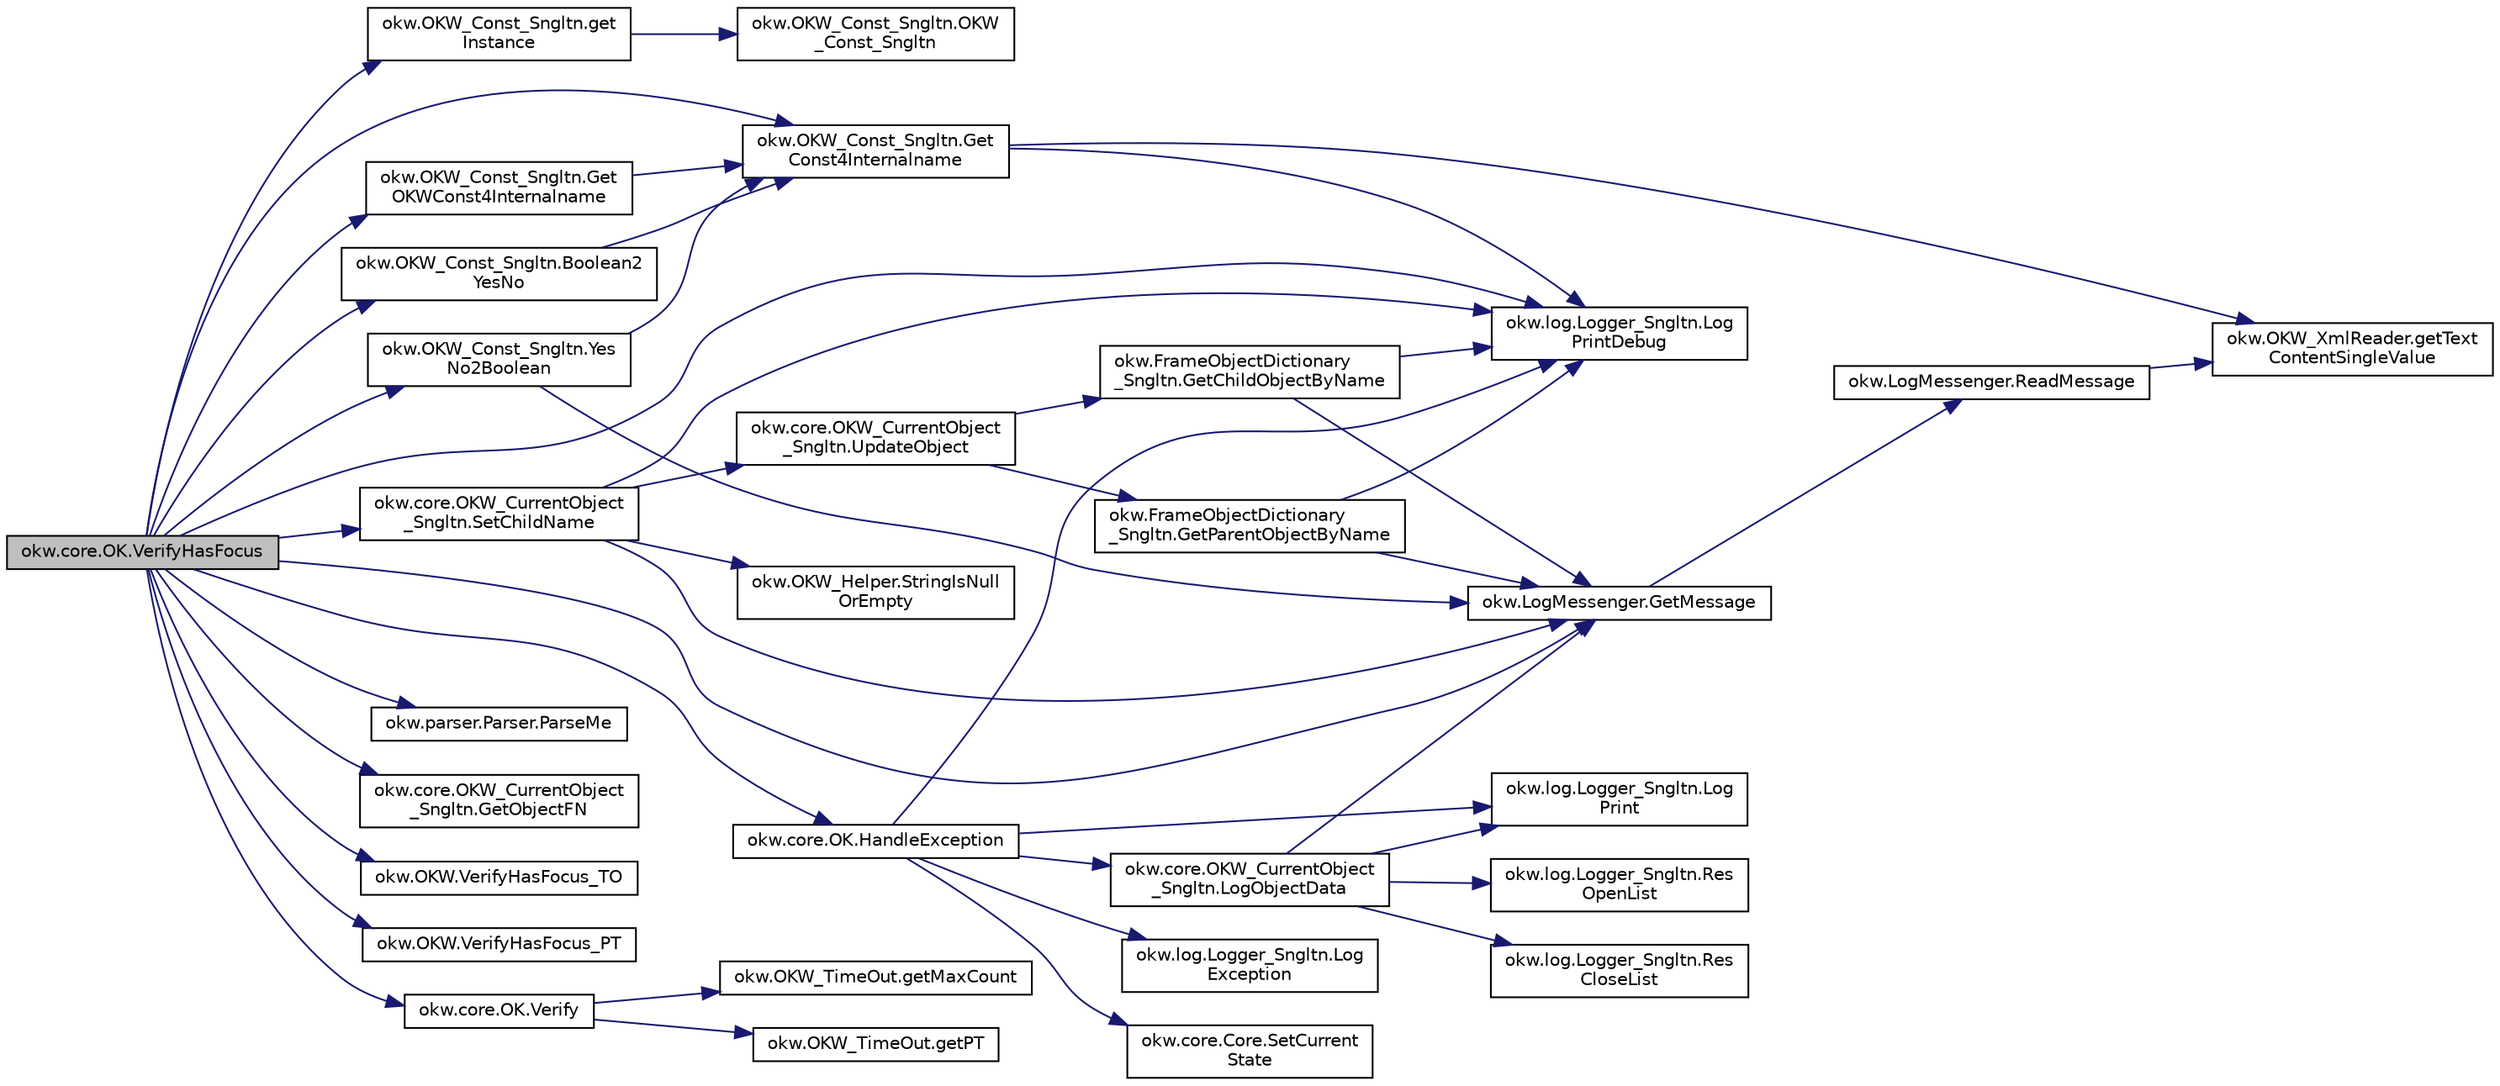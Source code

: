 digraph "okw.core.OK.VerifyHasFocus"
{
 // INTERACTIVE_SVG=YES
  edge [fontname="Helvetica",fontsize="10",labelfontname="Helvetica",labelfontsize="10"];
  node [fontname="Helvetica",fontsize="10",shape=record];
  rankdir="LR";
  Node1018 [label="okw.core.OK.VerifyHasFocus",height=0.2,width=0.4,color="black", fillcolor="grey75", style="filled", fontcolor="black"];
  Node1018 -> Node1019 [color="midnightblue",fontsize="10",style="solid",fontname="Helvetica"];
  Node1019 [label="okw.OKW_Const_Sngltn.get\lInstance",height=0.2,width=0.4,color="black", fillcolor="white", style="filled",URL="$classokw_1_1_o_k_w___const___sngltn.html#afdb8f095b58cbd870dbb8eb353e3b0bf",tooltip="Holt die einzige Instanz dieser Klasse. "];
  Node1019 -> Node1020 [color="midnightblue",fontsize="10",style="solid",fontname="Helvetica"];
  Node1020 [label="okw.OKW_Const_Sngltn.OKW\l_Const_Sngltn",height=0.2,width=0.4,color="black", fillcolor="white", style="filled",URL="$classokw_1_1_o_k_w___const___sngltn.html#a8404c43fc549df30d37c369c7d6e89ae",tooltip="Privater Konstruktor ohne Parameter im Entwurfsmuster Singelton initialisiert die Klasse OKW_Const..."];
  Node1018 -> Node1021 [color="midnightblue",fontsize="10",style="solid",fontname="Helvetica"];
  Node1021 [label="okw.OKW_Const_Sngltn.Get\lOKWConst4Internalname",height=0.2,width=0.4,color="black", fillcolor="white", style="filled",URL="$classokw_1_1_o_k_w___const___sngltn.html#a02c05c79f7ea6e862a81a64ce23941fd",tooltip="Methode ermittelt für Internalname und der aktuell eingestellten Sprache den Wert für OKWConst..."];
  Node1021 -> Node1022 [color="midnightblue",fontsize="10",style="solid",fontname="Helvetica"];
  Node1022 [label="okw.OKW_Const_Sngltn.Get\lConst4Internalname",height=0.2,width=0.4,color="black", fillcolor="white", style="filled",URL="$classokw_1_1_o_k_w___const___sngltn.html#a51cde06bf07e855ba4d69ff36b9a27f7",tooltip="Methode ermittelt für Internalname und der aktuell eingestellten Sprache den Wert für Const..."];
  Node1022 -> Node1023 [color="midnightblue",fontsize="10",style="solid",fontname="Helvetica"];
  Node1023 [label="okw.log.Logger_Sngltn.Log\lPrintDebug",height=0.2,width=0.4,color="black", fillcolor="white", style="filled",URL="$classokw_1_1log_1_1_logger___sngltn.html#a313f97c79ba4662d9daaf7f537dd02f4",tooltip="Loggt eine Nachricht. "];
  Node1022 -> Node1024 [color="midnightblue",fontsize="10",style="solid",fontname="Helvetica"];
  Node1024 [label="okw.OKW_XmlReader.getText\lContentSingleValue",height=0.2,width=0.4,color="black", fillcolor="white", style="filled",URL="$classokw_1_1_o_k_w___xml_reader.html#ab920b5335a2e1429c14cc5f8e79f39eb",tooltip="Lies den TextContent eines Tag. "];
  Node1018 -> Node1023 [color="midnightblue",fontsize="10",style="solid",fontname="Helvetica"];
  Node1018 -> Node1025 [color="midnightblue",fontsize="10",style="solid",fontname="Helvetica"];
  Node1025 [label="okw.LogMessenger.GetMessage",height=0.2,width=0.4,color="black", fillcolor="white", style="filled",URL="$classokw_1_1_log_messenger.html#af225d1f037d47b3b085175c09d78bdd2",tooltip="Holt die Log-Meldung für MethodeNmae/Textkey ohne weitere Parameter. "];
  Node1025 -> Node1026 [color="midnightblue",fontsize="10",style="solid",fontname="Helvetica"];
  Node1026 [label="okw.LogMessenger.ReadMessage",height=0.2,width=0.4,color="black", fillcolor="white", style="filled",URL="$classokw_1_1_log_messenger.html#a530cd6ab82ec82a04206a2e976ec06e3",tooltip="Interne Kernfunktion holt die Log-Meldung mit Platzhaltern aus der XML-Datei. "];
  Node1026 -> Node1024 [color="midnightblue",fontsize="10",style="solid",fontname="Helvetica"];
  Node1018 -> Node1027 [color="midnightblue",fontsize="10",style="solid",fontname="Helvetica"];
  Node1027 [label="okw.parser.Parser.ParseMe",height=0.2,width=0.4,color="black", fillcolor="white", style="filled",URL="$classokw_1_1parser_1_1_parser.html#a46afb901847316c744413ce473ecada3",tooltip="Parst einen _List&lt string&gt, ersetzt die Parser-Schlüsslewörter durch Werte. "];
  Node1018 -> Node1022 [color="midnightblue",fontsize="10",style="solid",fontname="Helvetica"];
  Node1018 -> Node1028 [color="midnightblue",fontsize="10",style="solid",fontname="Helvetica"];
  Node1028 [label="okw.OKW_Const_Sngltn.Yes\lNo2Boolean",height=0.2,width=0.4,color="black", fillcolor="white", style="filled",URL="$classokw_1_1_o_k_w___const___sngltn.html#a99d340fb7556d8b20de03fbf1da17d77",tooltip="Konvertiert sprachabhängig Ja/Nein zu einem Booleanean Wert (Wahr/Falsch). "];
  Node1028 -> Node1022 [color="midnightblue",fontsize="10",style="solid",fontname="Helvetica"];
  Node1028 -> Node1025 [color="midnightblue",fontsize="10",style="solid",fontname="Helvetica"];
  Node1018 -> Node1029 [color="midnightblue",fontsize="10",style="solid",fontname="Helvetica"];
  Node1029 [label="okw.core.OKW_CurrentObject\l_Sngltn.SetChildName",height=0.2,width=0.4,color="black", fillcolor="white", style="filled",URL="$classokw_1_1core_1_1_o_k_w___current_object___sngltn.html#aaf87c468ae2476e28fe8a4fb8f996277",tooltip="Setzt das Kindobjekt. "];
  Node1029 -> Node1023 [color="midnightblue",fontsize="10",style="solid",fontname="Helvetica"];
  Node1029 -> Node1025 [color="midnightblue",fontsize="10",style="solid",fontname="Helvetica"];
  Node1029 -> Node1030 [color="midnightblue",fontsize="10",style="solid",fontname="Helvetica"];
  Node1030 [label="okw.OKW_Helper.StringIsNull\lOrEmpty",height=0.2,width=0.4,color="black", fillcolor="white", style="filled",URL="$classokw_1_1_o_k_w___helper.html#ac042a51d58d56ede78ecff1b082f72f3",tooltip="Prüft ob der gegeben String fpsStrin null oder leer (\"\") ist. "];
  Node1029 -> Node1031 [color="midnightblue",fontsize="10",style="solid",fontname="Helvetica"];
  Node1031 [label="okw.core.OKW_CurrentObject\l_Sngltn.UpdateObject",height=0.2,width=0.4,color="black", fillcolor="white", style="filled",URL="$classokw_1_1core_1_1_o_k_w___current_object___sngltn.html#ae9a94a0fbfc07ca5f94e2acf44abee3a",tooltip="Methode aktualisert zwei Werte: "];
  Node1031 -> Node1032 [color="midnightblue",fontsize="10",style="solid",fontname="Helvetica"];
  Node1032 [label="okw.FrameObjectDictionary\l_Sngltn.GetParentObjectByName",height=0.2,width=0.4,color="black", fillcolor="white", style="filled",URL="$classokw_1_1_frame_object_dictionary___sngltn.html#ad8f8fa2d1e817d6390238be819f0fc35",tooltip="Die Methode liefert das Frame-Object des gegebenen FN eines Fensterobjektes zurück. "];
  Node1032 -> Node1023 [color="midnightblue",fontsize="10",style="solid",fontname="Helvetica"];
  Node1032 -> Node1025 [color="midnightblue",fontsize="10",style="solid",fontname="Helvetica"];
  Node1031 -> Node1033 [color="midnightblue",fontsize="10",style="solid",fontname="Helvetica"];
  Node1033 [label="okw.FrameObjectDictionary\l_Sngltn.GetChildObjectByName",height=0.2,width=0.4,color="black", fillcolor="white", style="filled",URL="$classokw_1_1_frame_object_dictionary___sngltn.html#ad6907b6c5e325dcb48932a56aefdbd38",tooltip="Die Methode liefert das Objekt des gegebenen Kindobjekttests zurück. "];
  Node1033 -> Node1023 [color="midnightblue",fontsize="10",style="solid",fontname="Helvetica"];
  Node1033 -> Node1025 [color="midnightblue",fontsize="10",style="solid",fontname="Helvetica"];
  Node1018 -> Node1034 [color="midnightblue",fontsize="10",style="solid",fontname="Helvetica"];
  Node1034 [label="okw.core.OKW_CurrentObject\l_Sngltn.GetObjectFN",height=0.2,width=0.4,color="black", fillcolor="white", style="filled",URL="$classokw_1_1core_1_1_o_k_w___current_object___sngltn.html#a556e288e0c461d114206577d37296161",tooltip="Ermittelt den ObjektNamen des aktuellen Objektes. "];
  Node1018 -> Node1035 [color="midnightblue",fontsize="10",style="solid",fontname="Helvetica"];
  Node1035 [label="okw.OKW.VerifyHasFocus_TO",height=0.2,width=0.4,color="black", fillcolor="white", style="filled",URL="$interfaceokw_1_1_o_k_w.html#ae8d37eed135646fd2d8bce2763e4cf1a",tooltip="_T_ime_O_ut in Secunden [s] für das Schlüsselwort VerifyHasFocus. "];
  Node1018 -> Node1036 [color="midnightblue",fontsize="10",style="solid",fontname="Helvetica"];
  Node1036 [label="okw.OKW.VerifyHasFocus_PT",height=0.2,width=0.4,color="black", fillcolor="white", style="filled",URL="$interfaceokw_1_1_o_k_w.html#a1b87d4e6b44b93fbf858c3653c458d18",tooltip="_P_olling _T_ime in [ms] für das Schlüsselwort VerifyHasFocus. "];
  Node1018 -> Node1037 [color="midnightblue",fontsize="10",style="solid",fontname="Helvetica"];
  Node1037 [label="okw.core.OK.Verify",height=0.2,width=0.4,color="black", fillcolor="white", style="filled",URL="$classokw_1_1core_1_1_o_k.html#ae4295782abd4bd5aeece130f0f12b71a"];
  Node1037 -> Node1038 [color="midnightblue",fontsize="10",style="solid",fontname="Helvetica"];
  Node1038 [label="okw.OKW_TimeOut.getMaxCount",height=0.2,width=0.4,color="black", fillcolor="white", style="filled",URL="$classokw_1_1_o_k_w___time_out.html#adf7b9cc33db065c1f284bb5db2227b51",tooltip="Anzahl der berechnetten Zyklen. "];
  Node1037 -> Node1039 [color="midnightblue",fontsize="10",style="solid",fontname="Helvetica"];
  Node1039 [label="okw.OKW_TimeOut.getPT",height=0.2,width=0.4,color="black", fillcolor="white", style="filled",URL="$classokw_1_1_o_k_w___time_out.html#ab7142e5e6adc82f308a70177c71ced2c",tooltip="Wartezeit zwischen zwei Pollings in [ms]. "];
  Node1018 -> Node1040 [color="midnightblue",fontsize="10",style="solid",fontname="Helvetica"];
  Node1040 [label="okw.OKW_Const_Sngltn.Boolean2\lYesNo",height=0.2,width=0.4,color="black", fillcolor="white", style="filled",URL="$classokw_1_1_o_k_w___const___sngltn.html#afc1c3325b8bede60aa50b1d5ebfdddf1",tooltip="Konvertiert WAHR/FALSCH (true/false) sprachabhängig nach \"Ja\"/\"Nein\" (Yes/No) "];
  Node1040 -> Node1022 [color="midnightblue",fontsize="10",style="solid",fontname="Helvetica"];
  Node1018 -> Node1041 [color="midnightblue",fontsize="10",style="solid",fontname="Helvetica"];
  Node1041 [label="okw.core.OK.HandleException",height=0.2,width=0.4,color="black", fillcolor="white", style="filled",URL="$classokw_1_1core_1_1_o_k.html#a1d020010a639b1aba44f93f4d046611d",tooltip="Zentrale Exception-Behandlung. "];
  Node1041 -> Node1042 [color="midnightblue",fontsize="10",style="solid",fontname="Helvetica"];
  Node1042 [label="okw.log.Logger_Sngltn.Log\lPrint",height=0.2,width=0.4,color="black", fillcolor="white", style="filled",URL="$classokw_1_1log_1_1_logger___sngltn.html#a8ebceaddd6cc6963ddb8e08c72ea808c",tooltip="LogPrint Function: Prints the values of expressions to the results file. "];
  Node1041 -> Node1043 [color="midnightblue",fontsize="10",style="solid",fontname="Helvetica"];
  Node1043 [label="okw.log.Logger_Sngltn.Log\lException",height=0.2,width=0.4,color="black", fillcolor="white", style="filled",URL="$classokw_1_1log_1_1_logger___sngltn.html#aa29d396a2b9df1ac57079d777c548181",tooltip="LogException Function: Logs a Script Exception to the results file. "];
  Node1041 -> Node1023 [color="midnightblue",fontsize="10",style="solid",fontname="Helvetica"];
  Node1041 -> Node1044 [color="midnightblue",fontsize="10",style="solid",fontname="Helvetica"];
  Node1044 [label="okw.core.OKW_CurrentObject\l_Sngltn.LogObjectData",height=0.2,width=0.4,color="black", fillcolor="white", style="filled",URL="$classokw_1_1core_1_1_o_k_w___current_object___sngltn.html#a01b48f2c86a2f91909143ee9063dfd86",tooltip="Methode gibt alle wichtigen Informationen zum aktuellen Objekt aus. "];
  Node1044 -> Node1045 [color="midnightblue",fontsize="10",style="solid",fontname="Helvetica"];
  Node1045 [label="okw.log.Logger_Sngltn.Res\lOpenList",height=0.2,width=0.4,color="black", fillcolor="white", style="filled",URL="$classokw_1_1log_1_1_logger___sngltn.html#ab4fc711bb4c754f251372ff3b14ab9c9",tooltip="Creates a new hierarchical level in the results file. "];
  Node1044 -> Node1042 [color="midnightblue",fontsize="10",style="solid",fontname="Helvetica"];
  Node1044 -> Node1025 [color="midnightblue",fontsize="10",style="solid",fontname="Helvetica"];
  Node1044 -> Node1046 [color="midnightblue",fontsize="10",style="solid",fontname="Helvetica"];
  Node1046 [label="okw.log.Logger_Sngltn.Res\lCloseList",height=0.2,width=0.4,color="black", fillcolor="white", style="filled",URL="$classokw_1_1log_1_1_logger___sngltn.html#a9b54104f7e0b4c0a473877b19dfaed56",tooltip="Closes a hierarchical level in the results file that was opened with ResOpenList. ..."];
  Node1041 -> Node1047 [color="midnightblue",fontsize="10",style="solid",fontname="Helvetica"];
  Node1047 [label="okw.core.Core.SetCurrent\lState",height=0.2,width=0.4,color="black", fillcolor="white", style="filled",URL="$classokw_1_1core_1_1_core.html#aafe6e3d88e810dabf350b37058d4af97",tooltip="Setter zum Setzen des aktuellen Zustandes. "];
}
